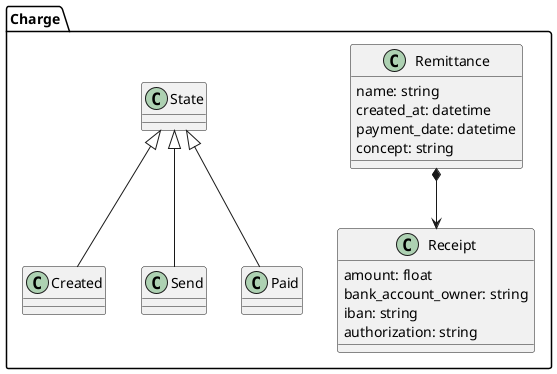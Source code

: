 @startuml
package Charge{
    class Remittance {
        name: string
        created_at: datetime
        payment_date: datetime
        concept: string
    }

    class Receipt {
        amount: float
        bank_account_owner: string
        iban: string
        authorization: string
    }

    Remittance *--> Receipt

    class State
    class Created
    class Send
    class Paid
    State <|-- Created
    State <|-- Send
    State <|-- Paid
}
@enduml
